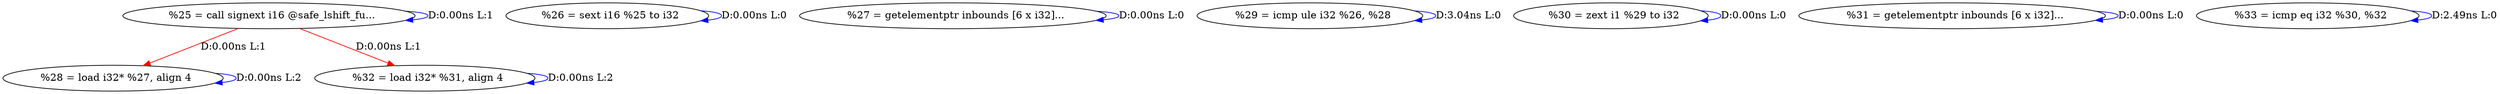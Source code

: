 digraph {
Node0x2da29b0[label="  %25 = call signext i16 @safe_lshift_fu..."];
Node0x2da29b0 -> Node0x2da29b0[label="D:0.00ns L:1",color=blue];
Node0x2da2c50[label="  %28 = load i32* %27, align 4"];
Node0x2da29b0 -> Node0x2da2c50[label="D:0.00ns L:1",color=red];
Node0x2da3020[label="  %32 = load i32* %31, align 4"];
Node0x2da29b0 -> Node0x2da3020[label="D:0.00ns L:1",color=red];
Node0x2da2a90[label="  %26 = sext i16 %25 to i32"];
Node0x2da2a90 -> Node0x2da2a90[label="D:0.00ns L:0",color=blue];
Node0x2da2b70[label="  %27 = getelementptr inbounds [6 x i32]..."];
Node0x2da2b70 -> Node0x2da2b70[label="D:0.00ns L:0",color=blue];
Node0x2da2c50 -> Node0x2da2c50[label="D:0.00ns L:2",color=blue];
Node0x2da2d30[label="  %29 = icmp ule i32 %26, %28"];
Node0x2da2d30 -> Node0x2da2d30[label="D:3.04ns L:0",color=blue];
Node0x2da2e60[label="  %30 = zext i1 %29 to i32"];
Node0x2da2e60 -> Node0x2da2e60[label="D:0.00ns L:0",color=blue];
Node0x2da2f40[label="  %31 = getelementptr inbounds [6 x i32]..."];
Node0x2da2f40 -> Node0x2da2f40[label="D:0.00ns L:0",color=blue];
Node0x2da3020 -> Node0x2da3020[label="D:0.00ns L:2",color=blue];
Node0x2da3100[label="  %33 = icmp eq i32 %30, %32"];
Node0x2da3100 -> Node0x2da3100[label="D:2.49ns L:0",color=blue];
}
